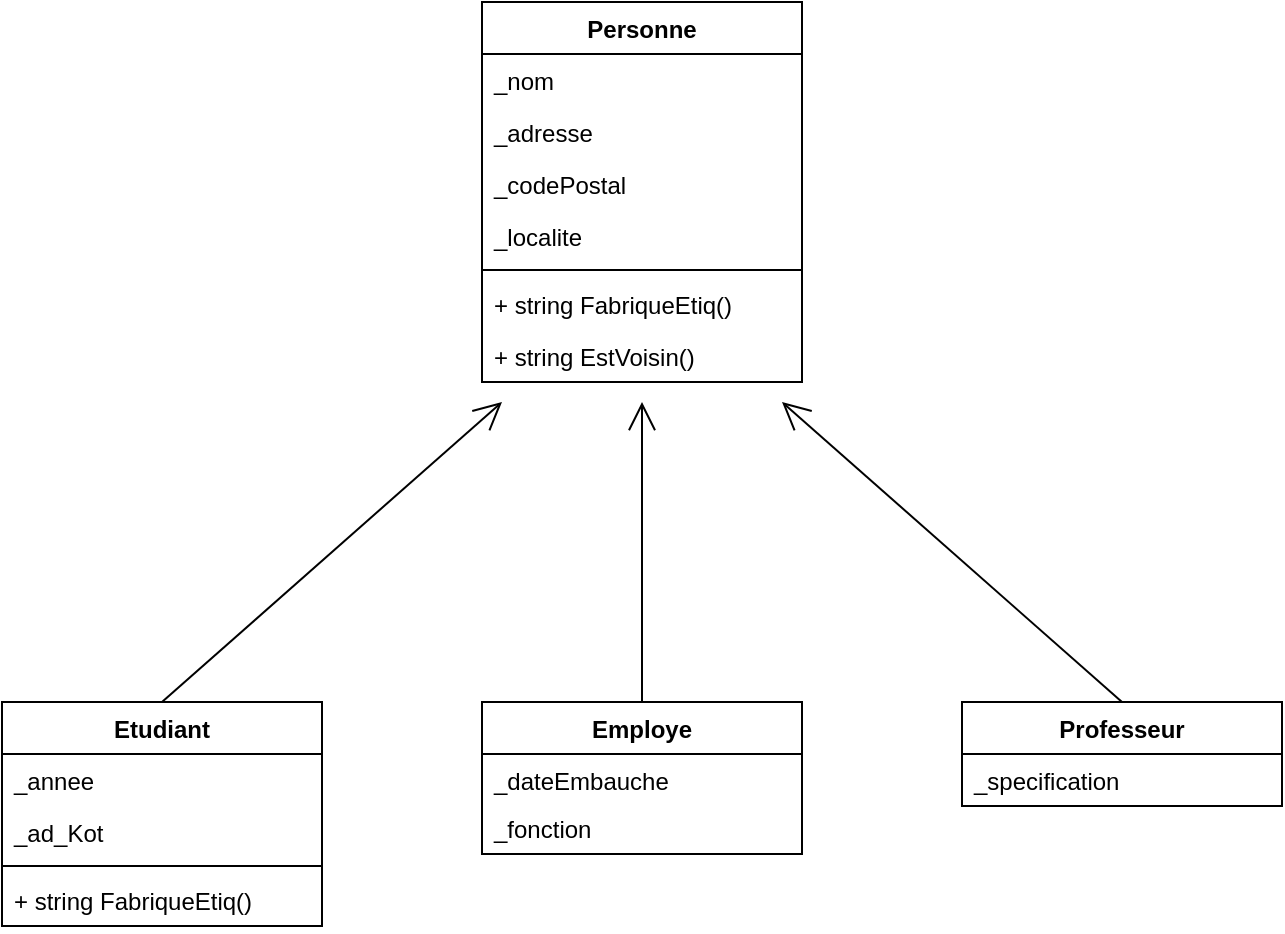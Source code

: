<mxfile version="20.8.5" type="device"><diagram id="gSk-d8gTEkGs5GbzW8JN" name="Page-1"><mxGraphModel dx="802" dy="396" grid="1" gridSize="10" guides="1" tooltips="1" connect="1" arrows="1" fold="1" page="1" pageScale="1" pageWidth="827" pageHeight="1169" math="0" shadow="0"><root><mxCell id="0"/><mxCell id="1" parent="0"/><mxCell id="_KS9o9DJZCBKhvGdq3dj-1" value="Personne" style="swimlane;fontStyle=1;align=center;verticalAlign=top;childLayout=stackLayout;horizontal=1;startSize=26;horizontalStack=0;resizeParent=1;resizeParentMax=0;resizeLast=0;collapsible=1;marginBottom=0;" vertex="1" parent="1"><mxGeometry x="320" y="80" width="160" height="190" as="geometry"/></mxCell><mxCell id="_KS9o9DJZCBKhvGdq3dj-2" value="_nom" style="text;strokeColor=none;fillColor=none;align=left;verticalAlign=top;spacingLeft=4;spacingRight=4;overflow=hidden;rotatable=0;points=[[0,0.5],[1,0.5]];portConstraint=eastwest;" vertex="1" parent="_KS9o9DJZCBKhvGdq3dj-1"><mxGeometry y="26" width="160" height="26" as="geometry"/></mxCell><mxCell id="_KS9o9DJZCBKhvGdq3dj-5" value="_adresse" style="text;strokeColor=none;fillColor=none;align=left;verticalAlign=top;spacingLeft=4;spacingRight=4;overflow=hidden;rotatable=0;points=[[0,0.5],[1,0.5]];portConstraint=eastwest;" vertex="1" parent="_KS9o9DJZCBKhvGdq3dj-1"><mxGeometry y="52" width="160" height="26" as="geometry"/></mxCell><mxCell id="_KS9o9DJZCBKhvGdq3dj-7" value="_codePostal" style="text;strokeColor=none;fillColor=none;align=left;verticalAlign=top;spacingLeft=4;spacingRight=4;overflow=hidden;rotatable=0;points=[[0,0.5],[1,0.5]];portConstraint=eastwest;" vertex="1" parent="_KS9o9DJZCBKhvGdq3dj-1"><mxGeometry y="78" width="160" height="26" as="geometry"/></mxCell><mxCell id="_KS9o9DJZCBKhvGdq3dj-6" value="_localite" style="text;strokeColor=none;fillColor=none;align=left;verticalAlign=top;spacingLeft=4;spacingRight=4;overflow=hidden;rotatable=0;points=[[0,0.5],[1,0.5]];portConstraint=eastwest;" vertex="1" parent="_KS9o9DJZCBKhvGdq3dj-1"><mxGeometry y="104" width="160" height="26" as="geometry"/></mxCell><mxCell id="_KS9o9DJZCBKhvGdq3dj-3" value="" style="line;strokeWidth=1;fillColor=none;align=left;verticalAlign=middle;spacingTop=-1;spacingLeft=3;spacingRight=3;rotatable=0;labelPosition=right;points=[];portConstraint=eastwest;strokeColor=inherit;" vertex="1" parent="_KS9o9DJZCBKhvGdq3dj-1"><mxGeometry y="130" width="160" height="8" as="geometry"/></mxCell><mxCell id="_KS9o9DJZCBKhvGdq3dj-8" value="+ string FabriqueEtiq()" style="text;strokeColor=none;fillColor=none;align=left;verticalAlign=top;spacingLeft=4;spacingRight=4;overflow=hidden;rotatable=0;points=[[0,0.5],[1,0.5]];portConstraint=eastwest;" vertex="1" parent="_KS9o9DJZCBKhvGdq3dj-1"><mxGeometry y="138" width="160" height="26" as="geometry"/></mxCell><mxCell id="_KS9o9DJZCBKhvGdq3dj-4" value="+ string EstVoisin()" style="text;strokeColor=none;fillColor=none;align=left;verticalAlign=top;spacingLeft=4;spacingRight=4;overflow=hidden;rotatable=0;points=[[0,0.5],[1,0.5]];portConstraint=eastwest;" vertex="1" parent="_KS9o9DJZCBKhvGdq3dj-1"><mxGeometry y="164" width="160" height="26" as="geometry"/></mxCell><mxCell id="_KS9o9DJZCBKhvGdq3dj-9" value="Professeur" style="swimlane;fontStyle=1;align=center;verticalAlign=top;childLayout=stackLayout;horizontal=1;startSize=26;horizontalStack=0;resizeParent=1;resizeParentMax=0;resizeLast=0;collapsible=1;marginBottom=0;" vertex="1" parent="1"><mxGeometry x="560" y="430" width="160" height="52" as="geometry"/></mxCell><mxCell id="_KS9o9DJZCBKhvGdq3dj-10" value="_specification" style="text;strokeColor=none;fillColor=none;align=left;verticalAlign=top;spacingLeft=4;spacingRight=4;overflow=hidden;rotatable=0;points=[[0,0.5],[1,0.5]];portConstraint=eastwest;" vertex="1" parent="_KS9o9DJZCBKhvGdq3dj-9"><mxGeometry y="26" width="160" height="26" as="geometry"/></mxCell><mxCell id="_KS9o9DJZCBKhvGdq3dj-17" value="Employe" style="swimlane;fontStyle=1;align=center;verticalAlign=top;childLayout=stackLayout;horizontal=1;startSize=26;horizontalStack=0;resizeParent=1;resizeParentMax=0;resizeLast=0;collapsible=1;marginBottom=0;" vertex="1" parent="1"><mxGeometry x="320" y="430" width="160" height="76" as="geometry"/></mxCell><mxCell id="_KS9o9DJZCBKhvGdq3dj-19" value="_dateEmbauche" style="text;strokeColor=none;fillColor=none;align=left;verticalAlign=top;spacingLeft=4;spacingRight=4;overflow=hidden;rotatable=0;points=[[0,0.5],[1,0.5]];portConstraint=eastwest;" vertex="1" parent="_KS9o9DJZCBKhvGdq3dj-17"><mxGeometry y="26" width="160" height="24" as="geometry"/></mxCell><mxCell id="_KS9o9DJZCBKhvGdq3dj-18" value="_fonction" style="text;strokeColor=none;fillColor=none;align=left;verticalAlign=top;spacingLeft=4;spacingRight=4;overflow=hidden;rotatable=0;points=[[0,0.5],[1,0.5]];portConstraint=eastwest;" vertex="1" parent="_KS9o9DJZCBKhvGdq3dj-17"><mxGeometry y="50" width="160" height="26" as="geometry"/></mxCell><mxCell id="_KS9o9DJZCBKhvGdq3dj-20" value="Etudiant" style="swimlane;fontStyle=1;align=center;verticalAlign=top;childLayout=stackLayout;horizontal=1;startSize=26;horizontalStack=0;resizeParent=1;resizeParentMax=0;resizeLast=0;collapsible=1;marginBottom=0;" vertex="1" parent="1"><mxGeometry x="80" y="430" width="160" height="112" as="geometry"/></mxCell><mxCell id="_KS9o9DJZCBKhvGdq3dj-21" value="_annee" style="text;strokeColor=none;fillColor=none;align=left;verticalAlign=top;spacingLeft=4;spacingRight=4;overflow=hidden;rotatable=0;points=[[0,0.5],[1,0.5]];portConstraint=eastwest;" vertex="1" parent="_KS9o9DJZCBKhvGdq3dj-20"><mxGeometry y="26" width="160" height="26" as="geometry"/></mxCell><mxCell id="_KS9o9DJZCBKhvGdq3dj-22" value="_ad_Kot" style="text;strokeColor=none;fillColor=none;align=left;verticalAlign=top;spacingLeft=4;spacingRight=4;overflow=hidden;rotatable=0;points=[[0,0.5],[1,0.5]];portConstraint=eastwest;" vertex="1" parent="_KS9o9DJZCBKhvGdq3dj-20"><mxGeometry y="52" width="160" height="26" as="geometry"/></mxCell><mxCell id="_KS9o9DJZCBKhvGdq3dj-25" value="" style="line;strokeWidth=1;fillColor=none;align=left;verticalAlign=middle;spacingTop=-1;spacingLeft=3;spacingRight=3;rotatable=0;labelPosition=right;points=[];portConstraint=eastwest;strokeColor=inherit;" vertex="1" parent="_KS9o9DJZCBKhvGdq3dj-20"><mxGeometry y="78" width="160" height="8" as="geometry"/></mxCell><mxCell id="_KS9o9DJZCBKhvGdq3dj-26" value="+ string FabriqueEtiq()" style="text;strokeColor=none;fillColor=none;align=left;verticalAlign=top;spacingLeft=4;spacingRight=4;overflow=hidden;rotatable=0;points=[[0,0.5],[1,0.5]];portConstraint=eastwest;" vertex="1" parent="_KS9o9DJZCBKhvGdq3dj-20"><mxGeometry y="86" width="160" height="26" as="geometry"/></mxCell><mxCell id="_KS9o9DJZCBKhvGdq3dj-28" value="" style="endArrow=open;endFill=1;endSize=12;html=1;rounded=0;exitX=0.5;exitY=0;exitDx=0;exitDy=0;" edge="1" parent="1" source="_KS9o9DJZCBKhvGdq3dj-20"><mxGeometry width="160" relative="1" as="geometry"><mxPoint x="160" y="390" as="sourcePoint"/><mxPoint x="330" y="280" as="targetPoint"/></mxGeometry></mxCell><mxCell id="_KS9o9DJZCBKhvGdq3dj-29" value="" style="endArrow=open;endFill=1;endSize=12;html=1;rounded=0;exitX=0.5;exitY=0;exitDx=0;exitDy=0;" edge="1" parent="1" source="_KS9o9DJZCBKhvGdq3dj-9"><mxGeometry width="160" relative="1" as="geometry"><mxPoint x="520" y="390" as="sourcePoint"/><mxPoint x="470" y="280" as="targetPoint"/></mxGeometry></mxCell><mxCell id="_KS9o9DJZCBKhvGdq3dj-30" value="" style="endArrow=open;endFill=1;endSize=12;html=1;rounded=0;exitX=0.5;exitY=0;exitDx=0;exitDy=0;" edge="1" parent="1" source="_KS9o9DJZCBKhvGdq3dj-17"><mxGeometry width="160" relative="1" as="geometry"><mxPoint x="315" y="440" as="sourcePoint"/><mxPoint x="400" y="280" as="targetPoint"/></mxGeometry></mxCell></root></mxGraphModel></diagram></mxfile>